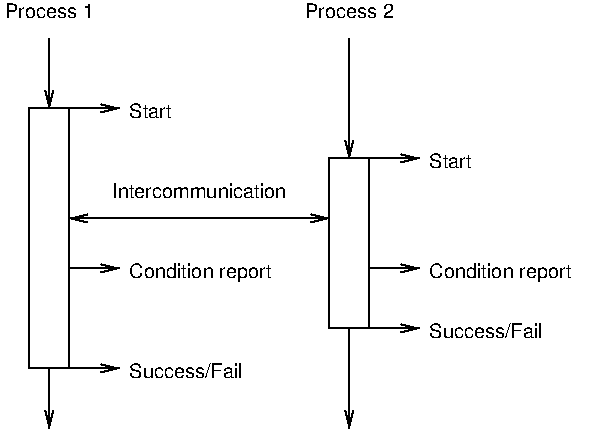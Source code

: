 #FIG 3.2  Produced by xfig version 3.2.5-alpha5
Portrait
Center
Inches
Letter  
100.00
Single
-2
1200 2
2 2 0 1 0 7 50 -1 -1 0.000 0 0 -1 0 0 5
	 1200 975 1500 975 1500 2925 1200 2925 1200 975
2 1 0 1 0 7 50 -1 -1 0.000 0 0 -1 1 0 2
	0 0 1.00 60.00 120.00
	 1500 975 1875 975
2 1 0 1 0 7 50 -1 -1 0.000 0 0 -1 1 0 2
	0 0 1.00 60.00 120.00
	 1500 2925 1875 2925
2 1 0 1 0 7 50 -1 -1 0.000 0 0 -1 1 0 2
	0 0 1.00 60.00 120.00
	 1350 450 1350 975
2 1 0 1 0 7 50 -1 -1 0.000 0 0 -1 1 0 2
	0 0 1.00 60.00 120.00
	 1350 2925 1350 3375
2 1 0 1 0 7 50 -1 -1 0.000 0 0 -1 1 0 2
	0 0 1.00 60.00 120.00
	 3750 1350 4125 1350
2 2 0 1 0 7 50 -1 -1 0.000 0 0 -1 0 0 5
	 3450 1350 3750 1350 3750 2625 3450 2625 3450 1350
2 1 0 1 0 7 50 -1 -1 0.000 0 0 -1 1 0 2
	0 0 1.00 60.00 120.00
	 3750 2625 4125 2625
2 1 0 1 0 7 50 -1 -1 0.000 0 0 -1 1 0 2
	0 0 1.00 60.00 120.00
	 3600 450 3600 1350
2 1 0 1 0 7 50 -1 -1 0.000 0 0 -1 1 0 2
	0 0 1.00 60.00 120.00
	 3600 2625 3600 3375
2 1 0 1 0 7 50 -1 -1 0.000 0 0 -1 1 0 2
	0 0 1.00 60.00 120.00
	 1500 2175 1875 2175
2 1 0 1 0 7 50 -1 -1 0.000 0 0 -1 1 0 2
	0 0 1.00 60.00 120.00
	 3750 2175 4125 2175
2 1 0 1 0 7 50 -1 -1 0.000 0 0 -1 1 1 2
	0 0 1.00 60.00 120.00
	0 0 1.00 60.00 120.00
	 1500 1800 3450 1800
4 0 0 50 -1 4 10 0.0000 0 120 825 1950 3000 Success/Fail\001
4 0 0 50 -1 4 10 0.0000 0 120 360 4200 1425 Start\001
4 0 0 50 -1 4 10 0.0000 0 120 360 1950 1050 Start\001
4 0 0 50 -1 4 10 0.0000 0 120 825 4200 2700 Success/Fail\001
4 0 0 50 -1 4 10 0.0000 0 150 1170 1950 2250 Condition report\001
4 0 0 50 -1 4 10 0.0000 0 150 1170 4200 2250 Condition report\001
4 1 0 50 -1 4 10 0.0000 0 120 1350 2475 1650 Intercommunication\001
4 1 0 50 -1 4 10 0.0000 0 120 690 1350 300 Process 1\001
4 1 0 50 -1 4 10 0.0000 0 120 690 3600 300 Process 2\001
